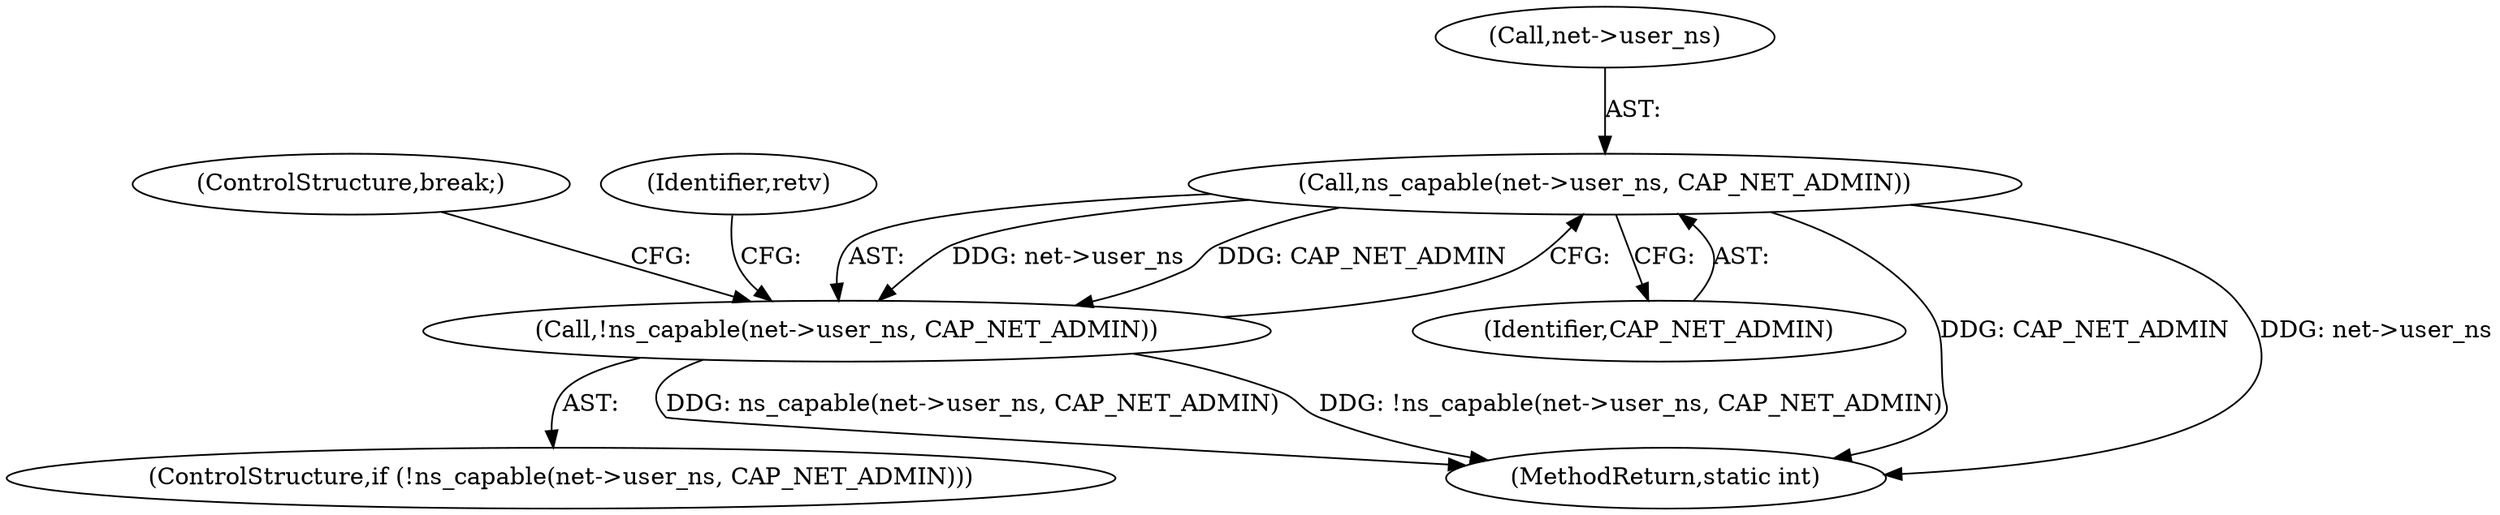 digraph "0_linux_45f6fad84cc305103b28d73482b344d7f5b76f39_11@pointer" {
"1001889" [label="(Call,ns_capable(net->user_ns, CAP_NET_ADMIN))"];
"1001888" [label="(Call,!ns_capable(net->user_ns, CAP_NET_ADMIN))"];
"1001887" [label="(ControlStructure,if (!ns_capable(net->user_ns, CAP_NET_ADMIN)))"];
"1001894" [label="(ControlStructure,break;)"];
"1001893" [label="(Identifier,CAP_NET_ADMIN)"];
"1001896" [label="(Identifier,retv)"];
"1001890" [label="(Call,net->user_ns)"];
"1001889" [label="(Call,ns_capable(net->user_ns, CAP_NET_ADMIN))"];
"1002065" [label="(MethodReturn,static int)"];
"1001888" [label="(Call,!ns_capable(net->user_ns, CAP_NET_ADMIN))"];
"1001889" -> "1001888"  [label="AST: "];
"1001889" -> "1001893"  [label="CFG: "];
"1001890" -> "1001889"  [label="AST: "];
"1001893" -> "1001889"  [label="AST: "];
"1001888" -> "1001889"  [label="CFG: "];
"1001889" -> "1002065"  [label="DDG: CAP_NET_ADMIN"];
"1001889" -> "1002065"  [label="DDG: net->user_ns"];
"1001889" -> "1001888"  [label="DDG: net->user_ns"];
"1001889" -> "1001888"  [label="DDG: CAP_NET_ADMIN"];
"1001888" -> "1001887"  [label="AST: "];
"1001894" -> "1001888"  [label="CFG: "];
"1001896" -> "1001888"  [label="CFG: "];
"1001888" -> "1002065"  [label="DDG: ns_capable(net->user_ns, CAP_NET_ADMIN)"];
"1001888" -> "1002065"  [label="DDG: !ns_capable(net->user_ns, CAP_NET_ADMIN)"];
}
